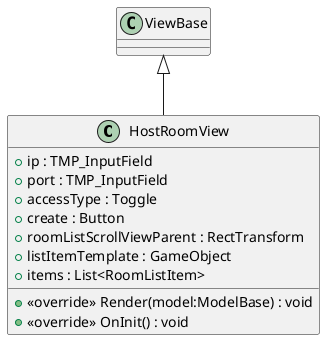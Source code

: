 @startuml
class HostRoomView {
    + ip : TMP_InputField
    + port : TMP_InputField
    + accessType : Toggle
    + create : Button
    + roomListScrollViewParent : RectTransform
    + listItemTemplate : GameObject
    + items : List<RoomListItem>
    + <<override>> Render(model:ModelBase) : void
    + <<override>> OnInit() : void
}
ViewBase <|-- HostRoomView
@enduml
